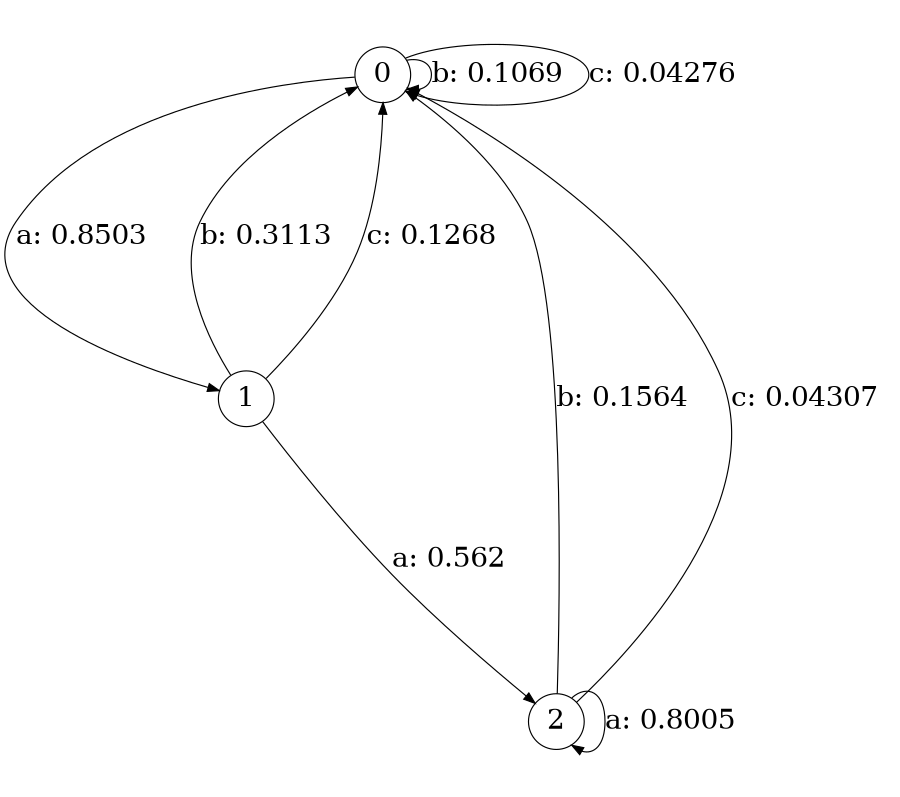 digraph "d7-300nw-t0-cen-SML" {
size = "6,8.5";
ratio = "fill";
node [shape = circle];
node [fontsize = 24];
edge [fontsize = 24];
0 -> 1 [label = "a: 0.8503   "];
0 -> 0 [label = "b: 0.1069   "];
0 -> 0 [label = "c: 0.04276  "];
1 -> 2 [label = "a: 0.562    "];
1 -> 0 [label = "b: 0.3113   "];
1 -> 0 [label = "c: 0.1268   "];
2 -> 2 [label = "a: 0.8005   "];
2 -> 0 [label = "b: 0.1564   "];
2 -> 0 [label = "c: 0.04307  "];
}